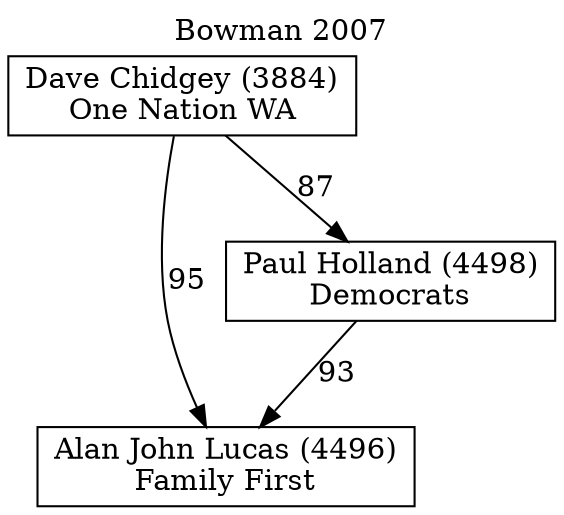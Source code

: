// House preference flow
digraph "Alan John Lucas (4496)_Bowman_2007" {
	graph [label="Bowman 2007" labelloc=t mclimit=10]
	node [shape=box]
	"Alan John Lucas (4496)" [label="Alan John Lucas (4496)
Family First"]
	"Paul Holland (4498)" [label="Paul Holland (4498)
Democrats"]
	"Dave Chidgey (3884)" [label="Dave Chidgey (3884)
One Nation WA"]
	"Paul Holland (4498)" -> "Alan John Lucas (4496)" [label=93]
	"Dave Chidgey (3884)" -> "Paul Holland (4498)" [label=87]
	"Dave Chidgey (3884)" -> "Alan John Lucas (4496)" [label=95]
}
